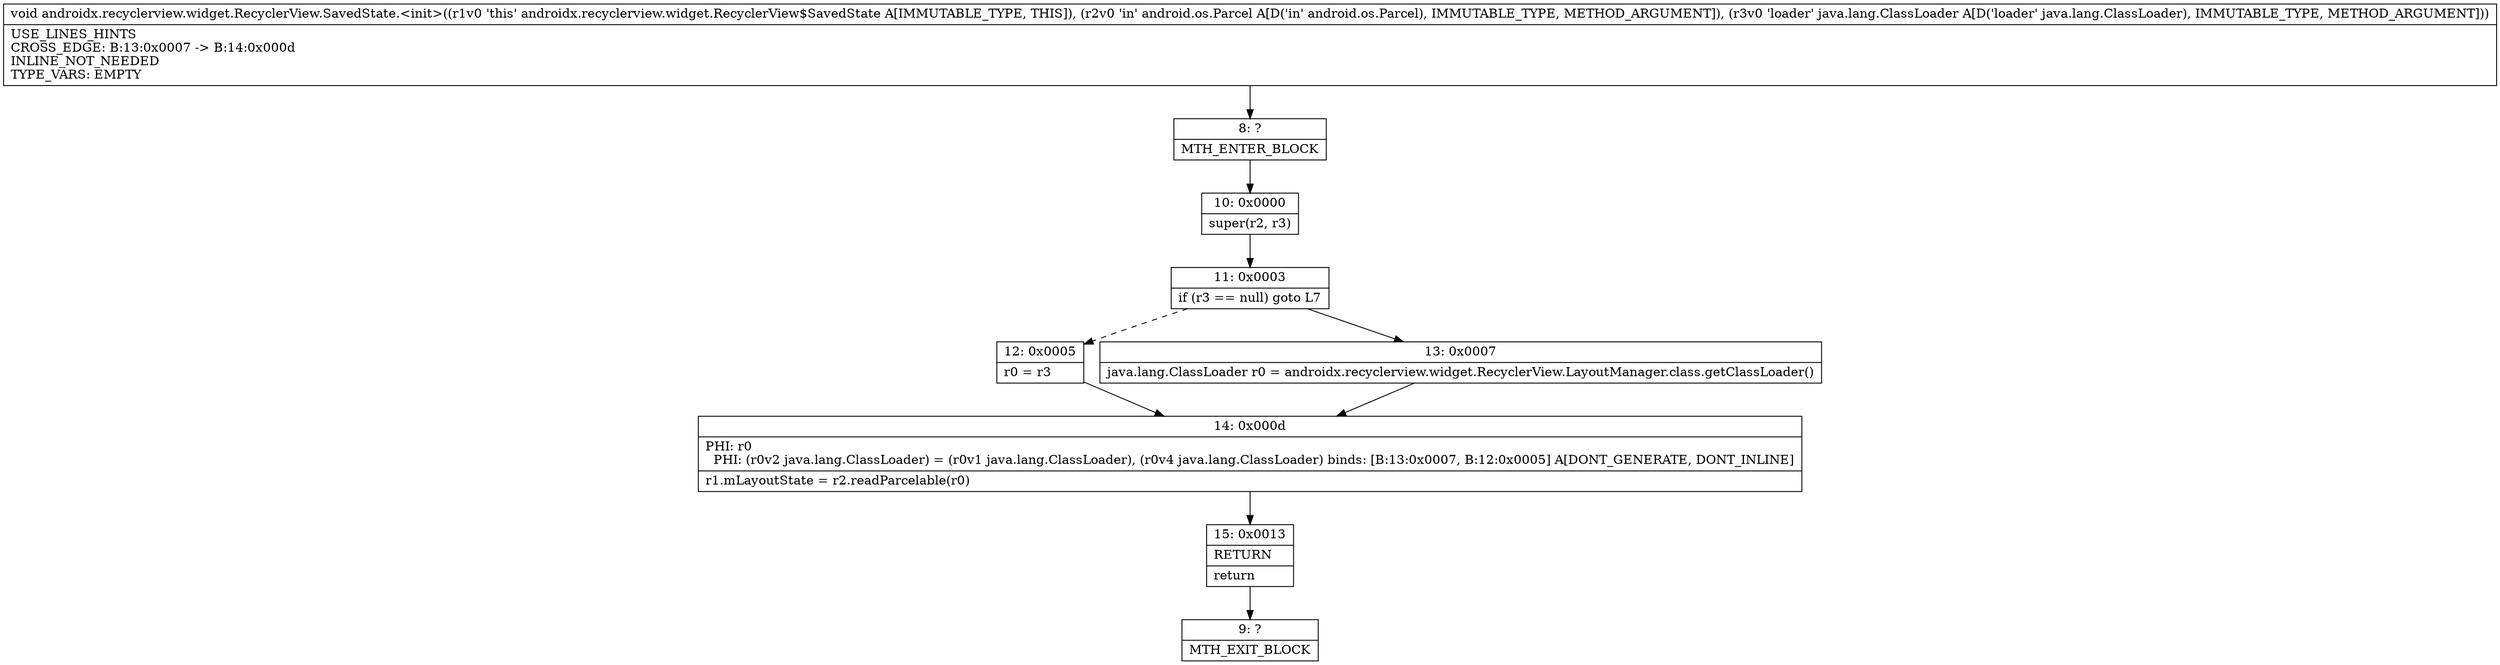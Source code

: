 digraph "CFG forandroidx.recyclerview.widget.RecyclerView.SavedState.\<init\>(Landroid\/os\/Parcel;Ljava\/lang\/ClassLoader;)V" {
Node_8 [shape=record,label="{8\:\ ?|MTH_ENTER_BLOCK\l}"];
Node_10 [shape=record,label="{10\:\ 0x0000|super(r2, r3)\l}"];
Node_11 [shape=record,label="{11\:\ 0x0003|if (r3 == null) goto L7\l}"];
Node_12 [shape=record,label="{12\:\ 0x0005|r0 = r3\l}"];
Node_14 [shape=record,label="{14\:\ 0x000d|PHI: r0 \l  PHI: (r0v2 java.lang.ClassLoader) = (r0v1 java.lang.ClassLoader), (r0v4 java.lang.ClassLoader) binds: [B:13:0x0007, B:12:0x0005] A[DONT_GENERATE, DONT_INLINE]\l|r1.mLayoutState = r2.readParcelable(r0)\l}"];
Node_15 [shape=record,label="{15\:\ 0x0013|RETURN\l|return\l}"];
Node_9 [shape=record,label="{9\:\ ?|MTH_EXIT_BLOCK\l}"];
Node_13 [shape=record,label="{13\:\ 0x0007|java.lang.ClassLoader r0 = androidx.recyclerview.widget.RecyclerView.LayoutManager.class.getClassLoader()\l}"];
MethodNode[shape=record,label="{void androidx.recyclerview.widget.RecyclerView.SavedState.\<init\>((r1v0 'this' androidx.recyclerview.widget.RecyclerView$SavedState A[IMMUTABLE_TYPE, THIS]), (r2v0 'in' android.os.Parcel A[D('in' android.os.Parcel), IMMUTABLE_TYPE, METHOD_ARGUMENT]), (r3v0 'loader' java.lang.ClassLoader A[D('loader' java.lang.ClassLoader), IMMUTABLE_TYPE, METHOD_ARGUMENT]))  | USE_LINES_HINTS\lCROSS_EDGE: B:13:0x0007 \-\> B:14:0x000d\lINLINE_NOT_NEEDED\lTYPE_VARS: EMPTY\l}"];
MethodNode -> Node_8;Node_8 -> Node_10;
Node_10 -> Node_11;
Node_11 -> Node_12[style=dashed];
Node_11 -> Node_13;
Node_12 -> Node_14;
Node_14 -> Node_15;
Node_15 -> Node_9;
Node_13 -> Node_14;
}

